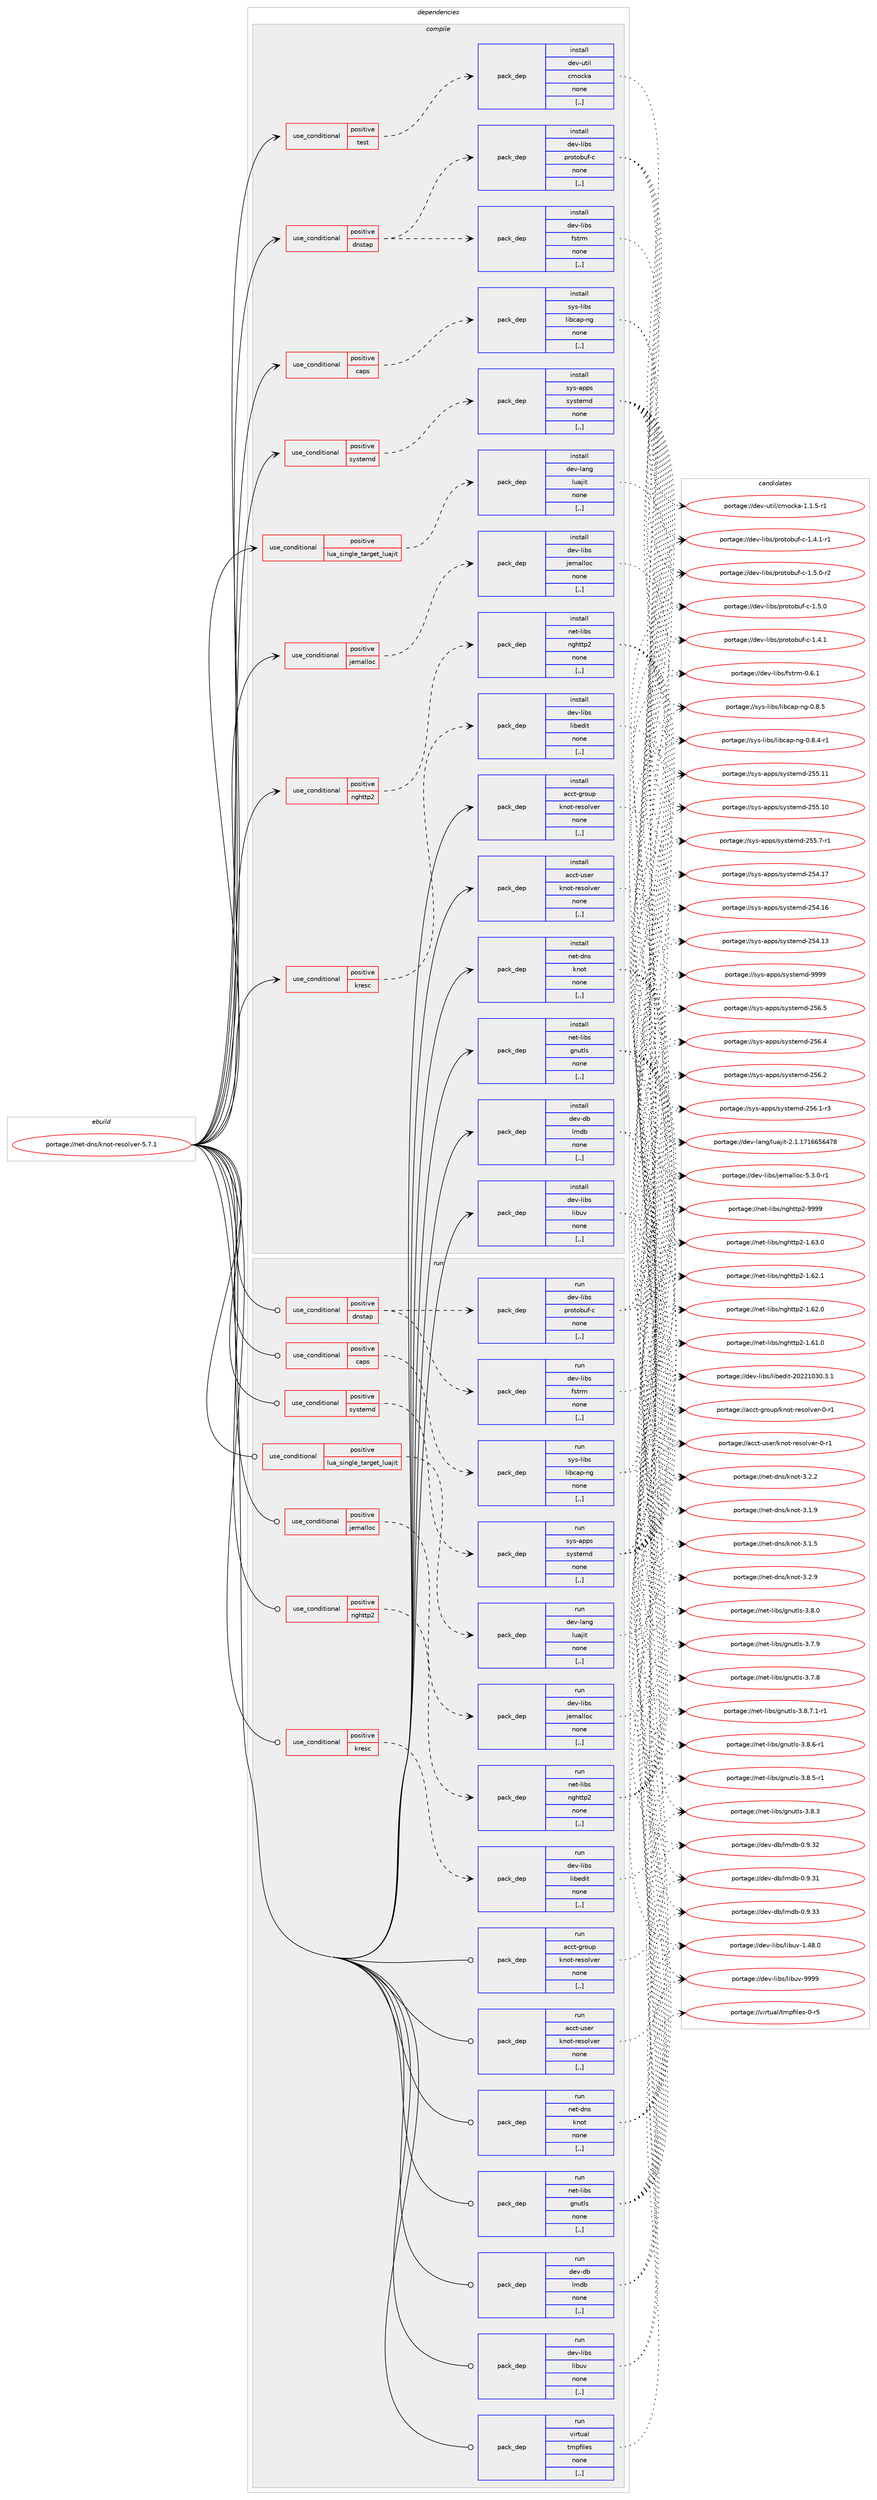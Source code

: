 digraph prolog {

# *************
# Graph options
# *************

newrank=true;
concentrate=true;
compound=true;
graph [rankdir=LR,fontname=Helvetica,fontsize=10,ranksep=1.5];#, ranksep=2.5, nodesep=0.2];
edge  [arrowhead=vee];
node  [fontname=Helvetica,fontsize=10];

# **********
# The ebuild
# **********

subgraph cluster_leftcol {
color=gray;
label=<<i>ebuild</i>>;
id [label="portage://net-dns/knot-resolver-5.7.1", color=red, width=4, href="../net-dns/knot-resolver-5.7.1.svg"];
}

# ****************
# The dependencies
# ****************

subgraph cluster_midcol {
color=gray;
label=<<i>dependencies</i>>;
subgraph cluster_compile {
fillcolor="#eeeeee";
style=filled;
label=<<i>compile</i>>;
subgraph cond224220 {
dependency858313 [label=<<TABLE BORDER="0" CELLBORDER="1" CELLSPACING="0" CELLPADDING="4"><TR><TD ROWSPAN="3" CELLPADDING="10">use_conditional</TD></TR><TR><TD>positive</TD></TR><TR><TD>caps</TD></TR></TABLE>>, shape=none, color=red];
subgraph pack627737 {
dependency858314 [label=<<TABLE BORDER="0" CELLBORDER="1" CELLSPACING="0" CELLPADDING="4" WIDTH="220"><TR><TD ROWSPAN="6" CELLPADDING="30">pack_dep</TD></TR><TR><TD WIDTH="110">install</TD></TR><TR><TD>sys-libs</TD></TR><TR><TD>libcap-ng</TD></TR><TR><TD>none</TD></TR><TR><TD>[,,]</TD></TR></TABLE>>, shape=none, color=blue];
}
dependency858313:e -> dependency858314:w [weight=20,style="dashed",arrowhead="vee"];
}
id:e -> dependency858313:w [weight=20,style="solid",arrowhead="vee"];
subgraph cond224221 {
dependency858315 [label=<<TABLE BORDER="0" CELLBORDER="1" CELLSPACING="0" CELLPADDING="4"><TR><TD ROWSPAN="3" CELLPADDING="10">use_conditional</TD></TR><TR><TD>positive</TD></TR><TR><TD>dnstap</TD></TR></TABLE>>, shape=none, color=red];
subgraph pack627738 {
dependency858316 [label=<<TABLE BORDER="0" CELLBORDER="1" CELLSPACING="0" CELLPADDING="4" WIDTH="220"><TR><TD ROWSPAN="6" CELLPADDING="30">pack_dep</TD></TR><TR><TD WIDTH="110">install</TD></TR><TR><TD>dev-libs</TD></TR><TR><TD>fstrm</TD></TR><TR><TD>none</TD></TR><TR><TD>[,,]</TD></TR></TABLE>>, shape=none, color=blue];
}
dependency858315:e -> dependency858316:w [weight=20,style="dashed",arrowhead="vee"];
subgraph pack627739 {
dependency858317 [label=<<TABLE BORDER="0" CELLBORDER="1" CELLSPACING="0" CELLPADDING="4" WIDTH="220"><TR><TD ROWSPAN="6" CELLPADDING="30">pack_dep</TD></TR><TR><TD WIDTH="110">install</TD></TR><TR><TD>dev-libs</TD></TR><TR><TD>protobuf-c</TD></TR><TR><TD>none</TD></TR><TR><TD>[,,]</TD></TR></TABLE>>, shape=none, color=blue];
}
dependency858315:e -> dependency858317:w [weight=20,style="dashed",arrowhead="vee"];
}
id:e -> dependency858315:w [weight=20,style="solid",arrowhead="vee"];
subgraph cond224222 {
dependency858318 [label=<<TABLE BORDER="0" CELLBORDER="1" CELLSPACING="0" CELLPADDING="4"><TR><TD ROWSPAN="3" CELLPADDING="10">use_conditional</TD></TR><TR><TD>positive</TD></TR><TR><TD>jemalloc</TD></TR></TABLE>>, shape=none, color=red];
subgraph pack627740 {
dependency858319 [label=<<TABLE BORDER="0" CELLBORDER="1" CELLSPACING="0" CELLPADDING="4" WIDTH="220"><TR><TD ROWSPAN="6" CELLPADDING="30">pack_dep</TD></TR><TR><TD WIDTH="110">install</TD></TR><TR><TD>dev-libs</TD></TR><TR><TD>jemalloc</TD></TR><TR><TD>none</TD></TR><TR><TD>[,,]</TD></TR></TABLE>>, shape=none, color=blue];
}
dependency858318:e -> dependency858319:w [weight=20,style="dashed",arrowhead="vee"];
}
id:e -> dependency858318:w [weight=20,style="solid",arrowhead="vee"];
subgraph cond224223 {
dependency858320 [label=<<TABLE BORDER="0" CELLBORDER="1" CELLSPACING="0" CELLPADDING="4"><TR><TD ROWSPAN="3" CELLPADDING="10">use_conditional</TD></TR><TR><TD>positive</TD></TR><TR><TD>kresc</TD></TR></TABLE>>, shape=none, color=red];
subgraph pack627741 {
dependency858321 [label=<<TABLE BORDER="0" CELLBORDER="1" CELLSPACING="0" CELLPADDING="4" WIDTH="220"><TR><TD ROWSPAN="6" CELLPADDING="30">pack_dep</TD></TR><TR><TD WIDTH="110">install</TD></TR><TR><TD>dev-libs</TD></TR><TR><TD>libedit</TD></TR><TR><TD>none</TD></TR><TR><TD>[,,]</TD></TR></TABLE>>, shape=none, color=blue];
}
dependency858320:e -> dependency858321:w [weight=20,style="dashed",arrowhead="vee"];
}
id:e -> dependency858320:w [weight=20,style="solid",arrowhead="vee"];
subgraph cond224224 {
dependency858322 [label=<<TABLE BORDER="0" CELLBORDER="1" CELLSPACING="0" CELLPADDING="4"><TR><TD ROWSPAN="3" CELLPADDING="10">use_conditional</TD></TR><TR><TD>positive</TD></TR><TR><TD>lua_single_target_luajit</TD></TR></TABLE>>, shape=none, color=red];
subgraph pack627742 {
dependency858323 [label=<<TABLE BORDER="0" CELLBORDER="1" CELLSPACING="0" CELLPADDING="4" WIDTH="220"><TR><TD ROWSPAN="6" CELLPADDING="30">pack_dep</TD></TR><TR><TD WIDTH="110">install</TD></TR><TR><TD>dev-lang</TD></TR><TR><TD>luajit</TD></TR><TR><TD>none</TD></TR><TR><TD>[,,]</TD></TR></TABLE>>, shape=none, color=blue];
}
dependency858322:e -> dependency858323:w [weight=20,style="dashed",arrowhead="vee"];
}
id:e -> dependency858322:w [weight=20,style="solid",arrowhead="vee"];
subgraph cond224225 {
dependency858324 [label=<<TABLE BORDER="0" CELLBORDER="1" CELLSPACING="0" CELLPADDING="4"><TR><TD ROWSPAN="3" CELLPADDING="10">use_conditional</TD></TR><TR><TD>positive</TD></TR><TR><TD>nghttp2</TD></TR></TABLE>>, shape=none, color=red];
subgraph pack627743 {
dependency858325 [label=<<TABLE BORDER="0" CELLBORDER="1" CELLSPACING="0" CELLPADDING="4" WIDTH="220"><TR><TD ROWSPAN="6" CELLPADDING="30">pack_dep</TD></TR><TR><TD WIDTH="110">install</TD></TR><TR><TD>net-libs</TD></TR><TR><TD>nghttp2</TD></TR><TR><TD>none</TD></TR><TR><TD>[,,]</TD></TR></TABLE>>, shape=none, color=blue];
}
dependency858324:e -> dependency858325:w [weight=20,style="dashed",arrowhead="vee"];
}
id:e -> dependency858324:w [weight=20,style="solid",arrowhead="vee"];
subgraph cond224226 {
dependency858326 [label=<<TABLE BORDER="0" CELLBORDER="1" CELLSPACING="0" CELLPADDING="4"><TR><TD ROWSPAN="3" CELLPADDING="10">use_conditional</TD></TR><TR><TD>positive</TD></TR><TR><TD>systemd</TD></TR></TABLE>>, shape=none, color=red];
subgraph pack627744 {
dependency858327 [label=<<TABLE BORDER="0" CELLBORDER="1" CELLSPACING="0" CELLPADDING="4" WIDTH="220"><TR><TD ROWSPAN="6" CELLPADDING="30">pack_dep</TD></TR><TR><TD WIDTH="110">install</TD></TR><TR><TD>sys-apps</TD></TR><TR><TD>systemd</TD></TR><TR><TD>none</TD></TR><TR><TD>[,,]</TD></TR></TABLE>>, shape=none, color=blue];
}
dependency858326:e -> dependency858327:w [weight=20,style="dashed",arrowhead="vee"];
}
id:e -> dependency858326:w [weight=20,style="solid",arrowhead="vee"];
subgraph cond224227 {
dependency858328 [label=<<TABLE BORDER="0" CELLBORDER="1" CELLSPACING="0" CELLPADDING="4"><TR><TD ROWSPAN="3" CELLPADDING="10">use_conditional</TD></TR><TR><TD>positive</TD></TR><TR><TD>test</TD></TR></TABLE>>, shape=none, color=red];
subgraph pack627745 {
dependency858329 [label=<<TABLE BORDER="0" CELLBORDER="1" CELLSPACING="0" CELLPADDING="4" WIDTH="220"><TR><TD ROWSPAN="6" CELLPADDING="30">pack_dep</TD></TR><TR><TD WIDTH="110">install</TD></TR><TR><TD>dev-util</TD></TR><TR><TD>cmocka</TD></TR><TR><TD>none</TD></TR><TR><TD>[,,]</TD></TR></TABLE>>, shape=none, color=blue];
}
dependency858328:e -> dependency858329:w [weight=20,style="dashed",arrowhead="vee"];
}
id:e -> dependency858328:w [weight=20,style="solid",arrowhead="vee"];
subgraph pack627746 {
dependency858330 [label=<<TABLE BORDER="0" CELLBORDER="1" CELLSPACING="0" CELLPADDING="4" WIDTH="220"><TR><TD ROWSPAN="6" CELLPADDING="30">pack_dep</TD></TR><TR><TD WIDTH="110">install</TD></TR><TR><TD>acct-group</TD></TR><TR><TD>knot-resolver</TD></TR><TR><TD>none</TD></TR><TR><TD>[,,]</TD></TR></TABLE>>, shape=none, color=blue];
}
id:e -> dependency858330:w [weight=20,style="solid",arrowhead="vee"];
subgraph pack627747 {
dependency858331 [label=<<TABLE BORDER="0" CELLBORDER="1" CELLSPACING="0" CELLPADDING="4" WIDTH="220"><TR><TD ROWSPAN="6" CELLPADDING="30">pack_dep</TD></TR><TR><TD WIDTH="110">install</TD></TR><TR><TD>acct-user</TD></TR><TR><TD>knot-resolver</TD></TR><TR><TD>none</TD></TR><TR><TD>[,,]</TD></TR></TABLE>>, shape=none, color=blue];
}
id:e -> dependency858331:w [weight=20,style="solid",arrowhead="vee"];
subgraph pack627748 {
dependency858332 [label=<<TABLE BORDER="0" CELLBORDER="1" CELLSPACING="0" CELLPADDING="4" WIDTH="220"><TR><TD ROWSPAN="6" CELLPADDING="30">pack_dep</TD></TR><TR><TD WIDTH="110">install</TD></TR><TR><TD>dev-db</TD></TR><TR><TD>lmdb</TD></TR><TR><TD>none</TD></TR><TR><TD>[,,]</TD></TR></TABLE>>, shape=none, color=blue];
}
id:e -> dependency858332:w [weight=20,style="solid",arrowhead="vee"];
subgraph pack627749 {
dependency858333 [label=<<TABLE BORDER="0" CELLBORDER="1" CELLSPACING="0" CELLPADDING="4" WIDTH="220"><TR><TD ROWSPAN="6" CELLPADDING="30">pack_dep</TD></TR><TR><TD WIDTH="110">install</TD></TR><TR><TD>dev-libs</TD></TR><TR><TD>libuv</TD></TR><TR><TD>none</TD></TR><TR><TD>[,,]</TD></TR></TABLE>>, shape=none, color=blue];
}
id:e -> dependency858333:w [weight=20,style="solid",arrowhead="vee"];
subgraph pack627750 {
dependency858334 [label=<<TABLE BORDER="0" CELLBORDER="1" CELLSPACING="0" CELLPADDING="4" WIDTH="220"><TR><TD ROWSPAN="6" CELLPADDING="30">pack_dep</TD></TR><TR><TD WIDTH="110">install</TD></TR><TR><TD>net-dns</TD></TR><TR><TD>knot</TD></TR><TR><TD>none</TD></TR><TR><TD>[,,]</TD></TR></TABLE>>, shape=none, color=blue];
}
id:e -> dependency858334:w [weight=20,style="solid",arrowhead="vee"];
subgraph pack627751 {
dependency858335 [label=<<TABLE BORDER="0" CELLBORDER="1" CELLSPACING="0" CELLPADDING="4" WIDTH="220"><TR><TD ROWSPAN="6" CELLPADDING="30">pack_dep</TD></TR><TR><TD WIDTH="110">install</TD></TR><TR><TD>net-libs</TD></TR><TR><TD>gnutls</TD></TR><TR><TD>none</TD></TR><TR><TD>[,,]</TD></TR></TABLE>>, shape=none, color=blue];
}
id:e -> dependency858335:w [weight=20,style="solid",arrowhead="vee"];
}
subgraph cluster_compileandrun {
fillcolor="#eeeeee";
style=filled;
label=<<i>compile and run</i>>;
}
subgraph cluster_run {
fillcolor="#eeeeee";
style=filled;
label=<<i>run</i>>;
subgraph cond224228 {
dependency858336 [label=<<TABLE BORDER="0" CELLBORDER="1" CELLSPACING="0" CELLPADDING="4"><TR><TD ROWSPAN="3" CELLPADDING="10">use_conditional</TD></TR><TR><TD>positive</TD></TR><TR><TD>caps</TD></TR></TABLE>>, shape=none, color=red];
subgraph pack627752 {
dependency858337 [label=<<TABLE BORDER="0" CELLBORDER="1" CELLSPACING="0" CELLPADDING="4" WIDTH="220"><TR><TD ROWSPAN="6" CELLPADDING="30">pack_dep</TD></TR><TR><TD WIDTH="110">run</TD></TR><TR><TD>sys-libs</TD></TR><TR><TD>libcap-ng</TD></TR><TR><TD>none</TD></TR><TR><TD>[,,]</TD></TR></TABLE>>, shape=none, color=blue];
}
dependency858336:e -> dependency858337:w [weight=20,style="dashed",arrowhead="vee"];
}
id:e -> dependency858336:w [weight=20,style="solid",arrowhead="odot"];
subgraph cond224229 {
dependency858338 [label=<<TABLE BORDER="0" CELLBORDER="1" CELLSPACING="0" CELLPADDING="4"><TR><TD ROWSPAN="3" CELLPADDING="10">use_conditional</TD></TR><TR><TD>positive</TD></TR><TR><TD>dnstap</TD></TR></TABLE>>, shape=none, color=red];
subgraph pack627753 {
dependency858339 [label=<<TABLE BORDER="0" CELLBORDER="1" CELLSPACING="0" CELLPADDING="4" WIDTH="220"><TR><TD ROWSPAN="6" CELLPADDING="30">pack_dep</TD></TR><TR><TD WIDTH="110">run</TD></TR><TR><TD>dev-libs</TD></TR><TR><TD>fstrm</TD></TR><TR><TD>none</TD></TR><TR><TD>[,,]</TD></TR></TABLE>>, shape=none, color=blue];
}
dependency858338:e -> dependency858339:w [weight=20,style="dashed",arrowhead="vee"];
subgraph pack627754 {
dependency858340 [label=<<TABLE BORDER="0" CELLBORDER="1" CELLSPACING="0" CELLPADDING="4" WIDTH="220"><TR><TD ROWSPAN="6" CELLPADDING="30">pack_dep</TD></TR><TR><TD WIDTH="110">run</TD></TR><TR><TD>dev-libs</TD></TR><TR><TD>protobuf-c</TD></TR><TR><TD>none</TD></TR><TR><TD>[,,]</TD></TR></TABLE>>, shape=none, color=blue];
}
dependency858338:e -> dependency858340:w [weight=20,style="dashed",arrowhead="vee"];
}
id:e -> dependency858338:w [weight=20,style="solid",arrowhead="odot"];
subgraph cond224230 {
dependency858341 [label=<<TABLE BORDER="0" CELLBORDER="1" CELLSPACING="0" CELLPADDING="4"><TR><TD ROWSPAN="3" CELLPADDING="10">use_conditional</TD></TR><TR><TD>positive</TD></TR><TR><TD>jemalloc</TD></TR></TABLE>>, shape=none, color=red];
subgraph pack627755 {
dependency858342 [label=<<TABLE BORDER="0" CELLBORDER="1" CELLSPACING="0" CELLPADDING="4" WIDTH="220"><TR><TD ROWSPAN="6" CELLPADDING="30">pack_dep</TD></TR><TR><TD WIDTH="110">run</TD></TR><TR><TD>dev-libs</TD></TR><TR><TD>jemalloc</TD></TR><TR><TD>none</TD></TR><TR><TD>[,,]</TD></TR></TABLE>>, shape=none, color=blue];
}
dependency858341:e -> dependency858342:w [weight=20,style="dashed",arrowhead="vee"];
}
id:e -> dependency858341:w [weight=20,style="solid",arrowhead="odot"];
subgraph cond224231 {
dependency858343 [label=<<TABLE BORDER="0" CELLBORDER="1" CELLSPACING="0" CELLPADDING="4"><TR><TD ROWSPAN="3" CELLPADDING="10">use_conditional</TD></TR><TR><TD>positive</TD></TR><TR><TD>kresc</TD></TR></TABLE>>, shape=none, color=red];
subgraph pack627756 {
dependency858344 [label=<<TABLE BORDER="0" CELLBORDER="1" CELLSPACING="0" CELLPADDING="4" WIDTH="220"><TR><TD ROWSPAN="6" CELLPADDING="30">pack_dep</TD></TR><TR><TD WIDTH="110">run</TD></TR><TR><TD>dev-libs</TD></TR><TR><TD>libedit</TD></TR><TR><TD>none</TD></TR><TR><TD>[,,]</TD></TR></TABLE>>, shape=none, color=blue];
}
dependency858343:e -> dependency858344:w [weight=20,style="dashed",arrowhead="vee"];
}
id:e -> dependency858343:w [weight=20,style="solid",arrowhead="odot"];
subgraph cond224232 {
dependency858345 [label=<<TABLE BORDER="0" CELLBORDER="1" CELLSPACING="0" CELLPADDING="4"><TR><TD ROWSPAN="3" CELLPADDING="10">use_conditional</TD></TR><TR><TD>positive</TD></TR><TR><TD>lua_single_target_luajit</TD></TR></TABLE>>, shape=none, color=red];
subgraph pack627757 {
dependency858346 [label=<<TABLE BORDER="0" CELLBORDER="1" CELLSPACING="0" CELLPADDING="4" WIDTH="220"><TR><TD ROWSPAN="6" CELLPADDING="30">pack_dep</TD></TR><TR><TD WIDTH="110">run</TD></TR><TR><TD>dev-lang</TD></TR><TR><TD>luajit</TD></TR><TR><TD>none</TD></TR><TR><TD>[,,]</TD></TR></TABLE>>, shape=none, color=blue];
}
dependency858345:e -> dependency858346:w [weight=20,style="dashed",arrowhead="vee"];
}
id:e -> dependency858345:w [weight=20,style="solid",arrowhead="odot"];
subgraph cond224233 {
dependency858347 [label=<<TABLE BORDER="0" CELLBORDER="1" CELLSPACING="0" CELLPADDING="4"><TR><TD ROWSPAN="3" CELLPADDING="10">use_conditional</TD></TR><TR><TD>positive</TD></TR><TR><TD>nghttp2</TD></TR></TABLE>>, shape=none, color=red];
subgraph pack627758 {
dependency858348 [label=<<TABLE BORDER="0" CELLBORDER="1" CELLSPACING="0" CELLPADDING="4" WIDTH="220"><TR><TD ROWSPAN="6" CELLPADDING="30">pack_dep</TD></TR><TR><TD WIDTH="110">run</TD></TR><TR><TD>net-libs</TD></TR><TR><TD>nghttp2</TD></TR><TR><TD>none</TD></TR><TR><TD>[,,]</TD></TR></TABLE>>, shape=none, color=blue];
}
dependency858347:e -> dependency858348:w [weight=20,style="dashed",arrowhead="vee"];
}
id:e -> dependency858347:w [weight=20,style="solid",arrowhead="odot"];
subgraph cond224234 {
dependency858349 [label=<<TABLE BORDER="0" CELLBORDER="1" CELLSPACING="0" CELLPADDING="4"><TR><TD ROWSPAN="3" CELLPADDING="10">use_conditional</TD></TR><TR><TD>positive</TD></TR><TR><TD>systemd</TD></TR></TABLE>>, shape=none, color=red];
subgraph pack627759 {
dependency858350 [label=<<TABLE BORDER="0" CELLBORDER="1" CELLSPACING="0" CELLPADDING="4" WIDTH="220"><TR><TD ROWSPAN="6" CELLPADDING="30">pack_dep</TD></TR><TR><TD WIDTH="110">run</TD></TR><TR><TD>sys-apps</TD></TR><TR><TD>systemd</TD></TR><TR><TD>none</TD></TR><TR><TD>[,,]</TD></TR></TABLE>>, shape=none, color=blue];
}
dependency858349:e -> dependency858350:w [weight=20,style="dashed",arrowhead="vee"];
}
id:e -> dependency858349:w [weight=20,style="solid",arrowhead="odot"];
subgraph pack627760 {
dependency858351 [label=<<TABLE BORDER="0" CELLBORDER="1" CELLSPACING="0" CELLPADDING="4" WIDTH="220"><TR><TD ROWSPAN="6" CELLPADDING="30">pack_dep</TD></TR><TR><TD WIDTH="110">run</TD></TR><TR><TD>acct-group</TD></TR><TR><TD>knot-resolver</TD></TR><TR><TD>none</TD></TR><TR><TD>[,,]</TD></TR></TABLE>>, shape=none, color=blue];
}
id:e -> dependency858351:w [weight=20,style="solid",arrowhead="odot"];
subgraph pack627761 {
dependency858352 [label=<<TABLE BORDER="0" CELLBORDER="1" CELLSPACING="0" CELLPADDING="4" WIDTH="220"><TR><TD ROWSPAN="6" CELLPADDING="30">pack_dep</TD></TR><TR><TD WIDTH="110">run</TD></TR><TR><TD>acct-user</TD></TR><TR><TD>knot-resolver</TD></TR><TR><TD>none</TD></TR><TR><TD>[,,]</TD></TR></TABLE>>, shape=none, color=blue];
}
id:e -> dependency858352:w [weight=20,style="solid",arrowhead="odot"];
subgraph pack627762 {
dependency858353 [label=<<TABLE BORDER="0" CELLBORDER="1" CELLSPACING="0" CELLPADDING="4" WIDTH="220"><TR><TD ROWSPAN="6" CELLPADDING="30">pack_dep</TD></TR><TR><TD WIDTH="110">run</TD></TR><TR><TD>dev-db</TD></TR><TR><TD>lmdb</TD></TR><TR><TD>none</TD></TR><TR><TD>[,,]</TD></TR></TABLE>>, shape=none, color=blue];
}
id:e -> dependency858353:w [weight=20,style="solid",arrowhead="odot"];
subgraph pack627763 {
dependency858354 [label=<<TABLE BORDER="0" CELLBORDER="1" CELLSPACING="0" CELLPADDING="4" WIDTH="220"><TR><TD ROWSPAN="6" CELLPADDING="30">pack_dep</TD></TR><TR><TD WIDTH="110">run</TD></TR><TR><TD>dev-libs</TD></TR><TR><TD>libuv</TD></TR><TR><TD>none</TD></TR><TR><TD>[,,]</TD></TR></TABLE>>, shape=none, color=blue];
}
id:e -> dependency858354:w [weight=20,style="solid",arrowhead="odot"];
subgraph pack627764 {
dependency858355 [label=<<TABLE BORDER="0" CELLBORDER="1" CELLSPACING="0" CELLPADDING="4" WIDTH="220"><TR><TD ROWSPAN="6" CELLPADDING="30">pack_dep</TD></TR><TR><TD WIDTH="110">run</TD></TR><TR><TD>net-dns</TD></TR><TR><TD>knot</TD></TR><TR><TD>none</TD></TR><TR><TD>[,,]</TD></TR></TABLE>>, shape=none, color=blue];
}
id:e -> dependency858355:w [weight=20,style="solid",arrowhead="odot"];
subgraph pack627765 {
dependency858356 [label=<<TABLE BORDER="0" CELLBORDER="1" CELLSPACING="0" CELLPADDING="4" WIDTH="220"><TR><TD ROWSPAN="6" CELLPADDING="30">pack_dep</TD></TR><TR><TD WIDTH="110">run</TD></TR><TR><TD>net-libs</TD></TR><TR><TD>gnutls</TD></TR><TR><TD>none</TD></TR><TR><TD>[,,]</TD></TR></TABLE>>, shape=none, color=blue];
}
id:e -> dependency858356:w [weight=20,style="solid",arrowhead="odot"];
subgraph pack627766 {
dependency858357 [label=<<TABLE BORDER="0" CELLBORDER="1" CELLSPACING="0" CELLPADDING="4" WIDTH="220"><TR><TD ROWSPAN="6" CELLPADDING="30">pack_dep</TD></TR><TR><TD WIDTH="110">run</TD></TR><TR><TD>virtual</TD></TR><TR><TD>tmpfiles</TD></TR><TR><TD>none</TD></TR><TR><TD>[,,]</TD></TR></TABLE>>, shape=none, color=blue];
}
id:e -> dependency858357:w [weight=20,style="solid",arrowhead="odot"];
}
}

# **************
# The candidates
# **************

subgraph cluster_choices {
rank=same;
color=gray;
label=<<i>candidates</i>>;

subgraph choice627737 {
color=black;
nodesep=1;
choice11512111545108105981154710810598999711245110103454846564653 [label="portage://sys-libs/libcap-ng-0.8.5", color=red, width=4,href="../sys-libs/libcap-ng-0.8.5.svg"];
choice115121115451081059811547108105989997112451101034548465646524511449 [label="portage://sys-libs/libcap-ng-0.8.4-r1", color=red, width=4,href="../sys-libs/libcap-ng-0.8.4-r1.svg"];
dependency858314:e -> choice11512111545108105981154710810598999711245110103454846564653:w [style=dotted,weight="100"];
dependency858314:e -> choice115121115451081059811547108105989997112451101034548465646524511449:w [style=dotted,weight="100"];
}
subgraph choice627738 {
color=black;
nodesep=1;
choice100101118451081059811547102115116114109454846544649 [label="portage://dev-libs/fstrm-0.6.1", color=red, width=4,href="../dev-libs/fstrm-0.6.1.svg"];
dependency858316:e -> choice100101118451081059811547102115116114109454846544649:w [style=dotted,weight="100"];
}
subgraph choice627739 {
color=black;
nodesep=1;
choice1001011184510810598115471121141111161119811710245994549465346484511450 [label="portage://dev-libs/protobuf-c-1.5.0-r2", color=red, width=4,href="../dev-libs/protobuf-c-1.5.0-r2.svg"];
choice100101118451081059811547112114111116111981171024599454946534648 [label="portage://dev-libs/protobuf-c-1.5.0", color=red, width=4,href="../dev-libs/protobuf-c-1.5.0.svg"];
choice1001011184510810598115471121141111161119811710245994549465246494511449 [label="portage://dev-libs/protobuf-c-1.4.1-r1", color=red, width=4,href="../dev-libs/protobuf-c-1.4.1-r1.svg"];
choice100101118451081059811547112114111116111981171024599454946524649 [label="portage://dev-libs/protobuf-c-1.4.1", color=red, width=4,href="../dev-libs/protobuf-c-1.4.1.svg"];
dependency858317:e -> choice1001011184510810598115471121141111161119811710245994549465346484511450:w [style=dotted,weight="100"];
dependency858317:e -> choice100101118451081059811547112114111116111981171024599454946534648:w [style=dotted,weight="100"];
dependency858317:e -> choice1001011184510810598115471121141111161119811710245994549465246494511449:w [style=dotted,weight="100"];
dependency858317:e -> choice100101118451081059811547112114111116111981171024599454946524649:w [style=dotted,weight="100"];
}
subgraph choice627740 {
color=black;
nodesep=1;
choice10010111845108105981154710610110997108108111994553465146484511449 [label="portage://dev-libs/jemalloc-5.3.0-r1", color=red, width=4,href="../dev-libs/jemalloc-5.3.0-r1.svg"];
dependency858319:e -> choice10010111845108105981154710610110997108108111994553465146484511449:w [style=dotted,weight="100"];
}
subgraph choice627741 {
color=black;
nodesep=1;
choice1001011184510810598115471081059810110010511645504850504948514846514649 [label="portage://dev-libs/libedit-20221030.3.1", color=red, width=4,href="../dev-libs/libedit-20221030.3.1.svg"];
dependency858321:e -> choice1001011184510810598115471081059810110010511645504850504948514846514649:w [style=dotted,weight="100"];
}
subgraph choice627742 {
color=black;
nodesep=1;
choice10010111845108971101034710811797106105116455046494649554954545354525556 [label="portage://dev-lang/luajit-2.1.1716656478", color=red, width=4,href="../dev-lang/luajit-2.1.1716656478.svg"];
dependency858323:e -> choice10010111845108971101034710811797106105116455046494649554954545354525556:w [style=dotted,weight="100"];
}
subgraph choice627743 {
color=black;
nodesep=1;
choice110101116451081059811547110103104116116112504557575757 [label="portage://net-libs/nghttp2-9999", color=red, width=4,href="../net-libs/nghttp2-9999.svg"];
choice1101011164510810598115471101031041161161125045494654514648 [label="portage://net-libs/nghttp2-1.63.0", color=red, width=4,href="../net-libs/nghttp2-1.63.0.svg"];
choice1101011164510810598115471101031041161161125045494654504649 [label="portage://net-libs/nghttp2-1.62.1", color=red, width=4,href="../net-libs/nghttp2-1.62.1.svg"];
choice1101011164510810598115471101031041161161125045494654504648 [label="portage://net-libs/nghttp2-1.62.0", color=red, width=4,href="../net-libs/nghttp2-1.62.0.svg"];
choice1101011164510810598115471101031041161161125045494654494648 [label="portage://net-libs/nghttp2-1.61.0", color=red, width=4,href="../net-libs/nghttp2-1.61.0.svg"];
dependency858325:e -> choice110101116451081059811547110103104116116112504557575757:w [style=dotted,weight="100"];
dependency858325:e -> choice1101011164510810598115471101031041161161125045494654514648:w [style=dotted,weight="100"];
dependency858325:e -> choice1101011164510810598115471101031041161161125045494654504649:w [style=dotted,weight="100"];
dependency858325:e -> choice1101011164510810598115471101031041161161125045494654504648:w [style=dotted,weight="100"];
dependency858325:e -> choice1101011164510810598115471101031041161161125045494654494648:w [style=dotted,weight="100"];
}
subgraph choice627744 {
color=black;
nodesep=1;
choice1151211154597112112115471151211151161011091004557575757 [label="portage://sys-apps/systemd-9999", color=red, width=4,href="../sys-apps/systemd-9999.svg"];
choice115121115459711211211547115121115116101109100455053544653 [label="portage://sys-apps/systemd-256.5", color=red, width=4,href="../sys-apps/systemd-256.5.svg"];
choice115121115459711211211547115121115116101109100455053544652 [label="portage://sys-apps/systemd-256.4", color=red, width=4,href="../sys-apps/systemd-256.4.svg"];
choice115121115459711211211547115121115116101109100455053544650 [label="portage://sys-apps/systemd-256.2", color=red, width=4,href="../sys-apps/systemd-256.2.svg"];
choice1151211154597112112115471151211151161011091004550535446494511451 [label="portage://sys-apps/systemd-256.1-r3", color=red, width=4,href="../sys-apps/systemd-256.1-r3.svg"];
choice11512111545971121121154711512111511610110910045505353464949 [label="portage://sys-apps/systemd-255.11", color=red, width=4,href="../sys-apps/systemd-255.11.svg"];
choice11512111545971121121154711512111511610110910045505353464948 [label="portage://sys-apps/systemd-255.10", color=red, width=4,href="../sys-apps/systemd-255.10.svg"];
choice1151211154597112112115471151211151161011091004550535346554511449 [label="portage://sys-apps/systemd-255.7-r1", color=red, width=4,href="../sys-apps/systemd-255.7-r1.svg"];
choice11512111545971121121154711512111511610110910045505352464955 [label="portage://sys-apps/systemd-254.17", color=red, width=4,href="../sys-apps/systemd-254.17.svg"];
choice11512111545971121121154711512111511610110910045505352464954 [label="portage://sys-apps/systemd-254.16", color=red, width=4,href="../sys-apps/systemd-254.16.svg"];
choice11512111545971121121154711512111511610110910045505352464951 [label="portage://sys-apps/systemd-254.13", color=red, width=4,href="../sys-apps/systemd-254.13.svg"];
dependency858327:e -> choice1151211154597112112115471151211151161011091004557575757:w [style=dotted,weight="100"];
dependency858327:e -> choice115121115459711211211547115121115116101109100455053544653:w [style=dotted,weight="100"];
dependency858327:e -> choice115121115459711211211547115121115116101109100455053544652:w [style=dotted,weight="100"];
dependency858327:e -> choice115121115459711211211547115121115116101109100455053544650:w [style=dotted,weight="100"];
dependency858327:e -> choice1151211154597112112115471151211151161011091004550535446494511451:w [style=dotted,weight="100"];
dependency858327:e -> choice11512111545971121121154711512111511610110910045505353464949:w [style=dotted,weight="100"];
dependency858327:e -> choice11512111545971121121154711512111511610110910045505353464948:w [style=dotted,weight="100"];
dependency858327:e -> choice1151211154597112112115471151211151161011091004550535346554511449:w [style=dotted,weight="100"];
dependency858327:e -> choice11512111545971121121154711512111511610110910045505352464955:w [style=dotted,weight="100"];
dependency858327:e -> choice11512111545971121121154711512111511610110910045505352464954:w [style=dotted,weight="100"];
dependency858327:e -> choice11512111545971121121154711512111511610110910045505352464951:w [style=dotted,weight="100"];
}
subgraph choice627745 {
color=black;
nodesep=1;
choice10010111845117116105108479910911199107974549464946534511449 [label="portage://dev-util/cmocka-1.1.5-r1", color=red, width=4,href="../dev-util/cmocka-1.1.5-r1.svg"];
dependency858329:e -> choice10010111845117116105108479910911199107974549464946534511449:w [style=dotted,weight="100"];
}
subgraph choice627746 {
color=black;
nodesep=1;
choice97999911645103114111117112471071101111164511410111511110811810111445484511449 [label="portage://acct-group/knot-resolver-0-r1", color=red, width=4,href="../acct-group/knot-resolver-0-r1.svg"];
dependency858330:e -> choice97999911645103114111117112471071101111164511410111511110811810111445484511449:w [style=dotted,weight="100"];
}
subgraph choice627747 {
color=black;
nodesep=1;
choice97999911645117115101114471071101111164511410111511110811810111445484511449 [label="portage://acct-user/knot-resolver-0-r1", color=red, width=4,href="../acct-user/knot-resolver-0-r1.svg"];
dependency858331:e -> choice97999911645117115101114471071101111164511410111511110811810111445484511449:w [style=dotted,weight="100"];
}
subgraph choice627748 {
color=black;
nodesep=1;
choice1001011184510098471081091009845484657465151 [label="portage://dev-db/lmdb-0.9.33", color=red, width=4,href="../dev-db/lmdb-0.9.33.svg"];
choice1001011184510098471081091009845484657465150 [label="portage://dev-db/lmdb-0.9.32", color=red, width=4,href="../dev-db/lmdb-0.9.32.svg"];
choice1001011184510098471081091009845484657465149 [label="portage://dev-db/lmdb-0.9.31", color=red, width=4,href="../dev-db/lmdb-0.9.31.svg"];
dependency858332:e -> choice1001011184510098471081091009845484657465151:w [style=dotted,weight="100"];
dependency858332:e -> choice1001011184510098471081091009845484657465150:w [style=dotted,weight="100"];
dependency858332:e -> choice1001011184510098471081091009845484657465149:w [style=dotted,weight="100"];
}
subgraph choice627749 {
color=black;
nodesep=1;
choice100101118451081059811547108105981171184557575757 [label="portage://dev-libs/libuv-9999", color=red, width=4,href="../dev-libs/libuv-9999.svg"];
choice1001011184510810598115471081059811711845494652564648 [label="portage://dev-libs/libuv-1.48.0", color=red, width=4,href="../dev-libs/libuv-1.48.0.svg"];
dependency858333:e -> choice100101118451081059811547108105981171184557575757:w [style=dotted,weight="100"];
dependency858333:e -> choice1001011184510810598115471081059811711845494652564648:w [style=dotted,weight="100"];
}
subgraph choice627750 {
color=black;
nodesep=1;
choice1101011164510011011547107110111116455146504657 [label="portage://net-dns/knot-3.2.9", color=red, width=4,href="../net-dns/knot-3.2.9.svg"];
choice1101011164510011011547107110111116455146504650 [label="portage://net-dns/knot-3.2.2", color=red, width=4,href="../net-dns/knot-3.2.2.svg"];
choice1101011164510011011547107110111116455146494657 [label="portage://net-dns/knot-3.1.9", color=red, width=4,href="../net-dns/knot-3.1.9.svg"];
choice1101011164510011011547107110111116455146494653 [label="portage://net-dns/knot-3.1.5", color=red, width=4,href="../net-dns/knot-3.1.5.svg"];
dependency858334:e -> choice1101011164510011011547107110111116455146504657:w [style=dotted,weight="100"];
dependency858334:e -> choice1101011164510011011547107110111116455146504650:w [style=dotted,weight="100"];
dependency858334:e -> choice1101011164510011011547107110111116455146494657:w [style=dotted,weight="100"];
dependency858334:e -> choice1101011164510011011547107110111116455146494653:w [style=dotted,weight="100"];
}
subgraph choice627751 {
color=black;
nodesep=1;
choice11010111645108105981154710311011711610811545514656465546494511449 [label="portage://net-libs/gnutls-3.8.7.1-r1", color=red, width=4,href="../net-libs/gnutls-3.8.7.1-r1.svg"];
choice1101011164510810598115471031101171161081154551465646544511449 [label="portage://net-libs/gnutls-3.8.6-r1", color=red, width=4,href="../net-libs/gnutls-3.8.6-r1.svg"];
choice1101011164510810598115471031101171161081154551465646534511449 [label="portage://net-libs/gnutls-3.8.5-r1", color=red, width=4,href="../net-libs/gnutls-3.8.5-r1.svg"];
choice110101116451081059811547103110117116108115455146564651 [label="portage://net-libs/gnutls-3.8.3", color=red, width=4,href="../net-libs/gnutls-3.8.3.svg"];
choice110101116451081059811547103110117116108115455146564648 [label="portage://net-libs/gnutls-3.8.0", color=red, width=4,href="../net-libs/gnutls-3.8.0.svg"];
choice110101116451081059811547103110117116108115455146554657 [label="portage://net-libs/gnutls-3.7.9", color=red, width=4,href="../net-libs/gnutls-3.7.9.svg"];
choice110101116451081059811547103110117116108115455146554656 [label="portage://net-libs/gnutls-3.7.8", color=red, width=4,href="../net-libs/gnutls-3.7.8.svg"];
dependency858335:e -> choice11010111645108105981154710311011711610811545514656465546494511449:w [style=dotted,weight="100"];
dependency858335:e -> choice1101011164510810598115471031101171161081154551465646544511449:w [style=dotted,weight="100"];
dependency858335:e -> choice1101011164510810598115471031101171161081154551465646534511449:w [style=dotted,weight="100"];
dependency858335:e -> choice110101116451081059811547103110117116108115455146564651:w [style=dotted,weight="100"];
dependency858335:e -> choice110101116451081059811547103110117116108115455146564648:w [style=dotted,weight="100"];
dependency858335:e -> choice110101116451081059811547103110117116108115455146554657:w [style=dotted,weight="100"];
dependency858335:e -> choice110101116451081059811547103110117116108115455146554656:w [style=dotted,weight="100"];
}
subgraph choice627752 {
color=black;
nodesep=1;
choice11512111545108105981154710810598999711245110103454846564653 [label="portage://sys-libs/libcap-ng-0.8.5", color=red, width=4,href="../sys-libs/libcap-ng-0.8.5.svg"];
choice115121115451081059811547108105989997112451101034548465646524511449 [label="portage://sys-libs/libcap-ng-0.8.4-r1", color=red, width=4,href="../sys-libs/libcap-ng-0.8.4-r1.svg"];
dependency858337:e -> choice11512111545108105981154710810598999711245110103454846564653:w [style=dotted,weight="100"];
dependency858337:e -> choice115121115451081059811547108105989997112451101034548465646524511449:w [style=dotted,weight="100"];
}
subgraph choice627753 {
color=black;
nodesep=1;
choice100101118451081059811547102115116114109454846544649 [label="portage://dev-libs/fstrm-0.6.1", color=red, width=4,href="../dev-libs/fstrm-0.6.1.svg"];
dependency858339:e -> choice100101118451081059811547102115116114109454846544649:w [style=dotted,weight="100"];
}
subgraph choice627754 {
color=black;
nodesep=1;
choice1001011184510810598115471121141111161119811710245994549465346484511450 [label="portage://dev-libs/protobuf-c-1.5.0-r2", color=red, width=4,href="../dev-libs/protobuf-c-1.5.0-r2.svg"];
choice100101118451081059811547112114111116111981171024599454946534648 [label="portage://dev-libs/protobuf-c-1.5.0", color=red, width=4,href="../dev-libs/protobuf-c-1.5.0.svg"];
choice1001011184510810598115471121141111161119811710245994549465246494511449 [label="portage://dev-libs/protobuf-c-1.4.1-r1", color=red, width=4,href="../dev-libs/protobuf-c-1.4.1-r1.svg"];
choice100101118451081059811547112114111116111981171024599454946524649 [label="portage://dev-libs/protobuf-c-1.4.1", color=red, width=4,href="../dev-libs/protobuf-c-1.4.1.svg"];
dependency858340:e -> choice1001011184510810598115471121141111161119811710245994549465346484511450:w [style=dotted,weight="100"];
dependency858340:e -> choice100101118451081059811547112114111116111981171024599454946534648:w [style=dotted,weight="100"];
dependency858340:e -> choice1001011184510810598115471121141111161119811710245994549465246494511449:w [style=dotted,weight="100"];
dependency858340:e -> choice100101118451081059811547112114111116111981171024599454946524649:w [style=dotted,weight="100"];
}
subgraph choice627755 {
color=black;
nodesep=1;
choice10010111845108105981154710610110997108108111994553465146484511449 [label="portage://dev-libs/jemalloc-5.3.0-r1", color=red, width=4,href="../dev-libs/jemalloc-5.3.0-r1.svg"];
dependency858342:e -> choice10010111845108105981154710610110997108108111994553465146484511449:w [style=dotted,weight="100"];
}
subgraph choice627756 {
color=black;
nodesep=1;
choice1001011184510810598115471081059810110010511645504850504948514846514649 [label="portage://dev-libs/libedit-20221030.3.1", color=red, width=4,href="../dev-libs/libedit-20221030.3.1.svg"];
dependency858344:e -> choice1001011184510810598115471081059810110010511645504850504948514846514649:w [style=dotted,weight="100"];
}
subgraph choice627757 {
color=black;
nodesep=1;
choice10010111845108971101034710811797106105116455046494649554954545354525556 [label="portage://dev-lang/luajit-2.1.1716656478", color=red, width=4,href="../dev-lang/luajit-2.1.1716656478.svg"];
dependency858346:e -> choice10010111845108971101034710811797106105116455046494649554954545354525556:w [style=dotted,weight="100"];
}
subgraph choice627758 {
color=black;
nodesep=1;
choice110101116451081059811547110103104116116112504557575757 [label="portage://net-libs/nghttp2-9999", color=red, width=4,href="../net-libs/nghttp2-9999.svg"];
choice1101011164510810598115471101031041161161125045494654514648 [label="portage://net-libs/nghttp2-1.63.0", color=red, width=4,href="../net-libs/nghttp2-1.63.0.svg"];
choice1101011164510810598115471101031041161161125045494654504649 [label="portage://net-libs/nghttp2-1.62.1", color=red, width=4,href="../net-libs/nghttp2-1.62.1.svg"];
choice1101011164510810598115471101031041161161125045494654504648 [label="portage://net-libs/nghttp2-1.62.0", color=red, width=4,href="../net-libs/nghttp2-1.62.0.svg"];
choice1101011164510810598115471101031041161161125045494654494648 [label="portage://net-libs/nghttp2-1.61.0", color=red, width=4,href="../net-libs/nghttp2-1.61.0.svg"];
dependency858348:e -> choice110101116451081059811547110103104116116112504557575757:w [style=dotted,weight="100"];
dependency858348:e -> choice1101011164510810598115471101031041161161125045494654514648:w [style=dotted,weight="100"];
dependency858348:e -> choice1101011164510810598115471101031041161161125045494654504649:w [style=dotted,weight="100"];
dependency858348:e -> choice1101011164510810598115471101031041161161125045494654504648:w [style=dotted,weight="100"];
dependency858348:e -> choice1101011164510810598115471101031041161161125045494654494648:w [style=dotted,weight="100"];
}
subgraph choice627759 {
color=black;
nodesep=1;
choice1151211154597112112115471151211151161011091004557575757 [label="portage://sys-apps/systemd-9999", color=red, width=4,href="../sys-apps/systemd-9999.svg"];
choice115121115459711211211547115121115116101109100455053544653 [label="portage://sys-apps/systemd-256.5", color=red, width=4,href="../sys-apps/systemd-256.5.svg"];
choice115121115459711211211547115121115116101109100455053544652 [label="portage://sys-apps/systemd-256.4", color=red, width=4,href="../sys-apps/systemd-256.4.svg"];
choice115121115459711211211547115121115116101109100455053544650 [label="portage://sys-apps/systemd-256.2", color=red, width=4,href="../sys-apps/systemd-256.2.svg"];
choice1151211154597112112115471151211151161011091004550535446494511451 [label="portage://sys-apps/systemd-256.1-r3", color=red, width=4,href="../sys-apps/systemd-256.1-r3.svg"];
choice11512111545971121121154711512111511610110910045505353464949 [label="portage://sys-apps/systemd-255.11", color=red, width=4,href="../sys-apps/systemd-255.11.svg"];
choice11512111545971121121154711512111511610110910045505353464948 [label="portage://sys-apps/systemd-255.10", color=red, width=4,href="../sys-apps/systemd-255.10.svg"];
choice1151211154597112112115471151211151161011091004550535346554511449 [label="portage://sys-apps/systemd-255.7-r1", color=red, width=4,href="../sys-apps/systemd-255.7-r1.svg"];
choice11512111545971121121154711512111511610110910045505352464955 [label="portage://sys-apps/systemd-254.17", color=red, width=4,href="../sys-apps/systemd-254.17.svg"];
choice11512111545971121121154711512111511610110910045505352464954 [label="portage://sys-apps/systemd-254.16", color=red, width=4,href="../sys-apps/systemd-254.16.svg"];
choice11512111545971121121154711512111511610110910045505352464951 [label="portage://sys-apps/systemd-254.13", color=red, width=4,href="../sys-apps/systemd-254.13.svg"];
dependency858350:e -> choice1151211154597112112115471151211151161011091004557575757:w [style=dotted,weight="100"];
dependency858350:e -> choice115121115459711211211547115121115116101109100455053544653:w [style=dotted,weight="100"];
dependency858350:e -> choice115121115459711211211547115121115116101109100455053544652:w [style=dotted,weight="100"];
dependency858350:e -> choice115121115459711211211547115121115116101109100455053544650:w [style=dotted,weight="100"];
dependency858350:e -> choice1151211154597112112115471151211151161011091004550535446494511451:w [style=dotted,weight="100"];
dependency858350:e -> choice11512111545971121121154711512111511610110910045505353464949:w [style=dotted,weight="100"];
dependency858350:e -> choice11512111545971121121154711512111511610110910045505353464948:w [style=dotted,weight="100"];
dependency858350:e -> choice1151211154597112112115471151211151161011091004550535346554511449:w [style=dotted,weight="100"];
dependency858350:e -> choice11512111545971121121154711512111511610110910045505352464955:w [style=dotted,weight="100"];
dependency858350:e -> choice11512111545971121121154711512111511610110910045505352464954:w [style=dotted,weight="100"];
dependency858350:e -> choice11512111545971121121154711512111511610110910045505352464951:w [style=dotted,weight="100"];
}
subgraph choice627760 {
color=black;
nodesep=1;
choice97999911645103114111117112471071101111164511410111511110811810111445484511449 [label="portage://acct-group/knot-resolver-0-r1", color=red, width=4,href="../acct-group/knot-resolver-0-r1.svg"];
dependency858351:e -> choice97999911645103114111117112471071101111164511410111511110811810111445484511449:w [style=dotted,weight="100"];
}
subgraph choice627761 {
color=black;
nodesep=1;
choice97999911645117115101114471071101111164511410111511110811810111445484511449 [label="portage://acct-user/knot-resolver-0-r1", color=red, width=4,href="../acct-user/knot-resolver-0-r1.svg"];
dependency858352:e -> choice97999911645117115101114471071101111164511410111511110811810111445484511449:w [style=dotted,weight="100"];
}
subgraph choice627762 {
color=black;
nodesep=1;
choice1001011184510098471081091009845484657465151 [label="portage://dev-db/lmdb-0.9.33", color=red, width=4,href="../dev-db/lmdb-0.9.33.svg"];
choice1001011184510098471081091009845484657465150 [label="portage://dev-db/lmdb-0.9.32", color=red, width=4,href="../dev-db/lmdb-0.9.32.svg"];
choice1001011184510098471081091009845484657465149 [label="portage://dev-db/lmdb-0.9.31", color=red, width=4,href="../dev-db/lmdb-0.9.31.svg"];
dependency858353:e -> choice1001011184510098471081091009845484657465151:w [style=dotted,weight="100"];
dependency858353:e -> choice1001011184510098471081091009845484657465150:w [style=dotted,weight="100"];
dependency858353:e -> choice1001011184510098471081091009845484657465149:w [style=dotted,weight="100"];
}
subgraph choice627763 {
color=black;
nodesep=1;
choice100101118451081059811547108105981171184557575757 [label="portage://dev-libs/libuv-9999", color=red, width=4,href="../dev-libs/libuv-9999.svg"];
choice1001011184510810598115471081059811711845494652564648 [label="portage://dev-libs/libuv-1.48.0", color=red, width=4,href="../dev-libs/libuv-1.48.0.svg"];
dependency858354:e -> choice100101118451081059811547108105981171184557575757:w [style=dotted,weight="100"];
dependency858354:e -> choice1001011184510810598115471081059811711845494652564648:w [style=dotted,weight="100"];
}
subgraph choice627764 {
color=black;
nodesep=1;
choice1101011164510011011547107110111116455146504657 [label="portage://net-dns/knot-3.2.9", color=red, width=4,href="../net-dns/knot-3.2.9.svg"];
choice1101011164510011011547107110111116455146504650 [label="portage://net-dns/knot-3.2.2", color=red, width=4,href="../net-dns/knot-3.2.2.svg"];
choice1101011164510011011547107110111116455146494657 [label="portage://net-dns/knot-3.1.9", color=red, width=4,href="../net-dns/knot-3.1.9.svg"];
choice1101011164510011011547107110111116455146494653 [label="portage://net-dns/knot-3.1.5", color=red, width=4,href="../net-dns/knot-3.1.5.svg"];
dependency858355:e -> choice1101011164510011011547107110111116455146504657:w [style=dotted,weight="100"];
dependency858355:e -> choice1101011164510011011547107110111116455146504650:w [style=dotted,weight="100"];
dependency858355:e -> choice1101011164510011011547107110111116455146494657:w [style=dotted,weight="100"];
dependency858355:e -> choice1101011164510011011547107110111116455146494653:w [style=dotted,weight="100"];
}
subgraph choice627765 {
color=black;
nodesep=1;
choice11010111645108105981154710311011711610811545514656465546494511449 [label="portage://net-libs/gnutls-3.8.7.1-r1", color=red, width=4,href="../net-libs/gnutls-3.8.7.1-r1.svg"];
choice1101011164510810598115471031101171161081154551465646544511449 [label="portage://net-libs/gnutls-3.8.6-r1", color=red, width=4,href="../net-libs/gnutls-3.8.6-r1.svg"];
choice1101011164510810598115471031101171161081154551465646534511449 [label="portage://net-libs/gnutls-3.8.5-r1", color=red, width=4,href="../net-libs/gnutls-3.8.5-r1.svg"];
choice110101116451081059811547103110117116108115455146564651 [label="portage://net-libs/gnutls-3.8.3", color=red, width=4,href="../net-libs/gnutls-3.8.3.svg"];
choice110101116451081059811547103110117116108115455146564648 [label="portage://net-libs/gnutls-3.8.0", color=red, width=4,href="../net-libs/gnutls-3.8.0.svg"];
choice110101116451081059811547103110117116108115455146554657 [label="portage://net-libs/gnutls-3.7.9", color=red, width=4,href="../net-libs/gnutls-3.7.9.svg"];
choice110101116451081059811547103110117116108115455146554656 [label="portage://net-libs/gnutls-3.7.8", color=red, width=4,href="../net-libs/gnutls-3.7.8.svg"];
dependency858356:e -> choice11010111645108105981154710311011711610811545514656465546494511449:w [style=dotted,weight="100"];
dependency858356:e -> choice1101011164510810598115471031101171161081154551465646544511449:w [style=dotted,weight="100"];
dependency858356:e -> choice1101011164510810598115471031101171161081154551465646534511449:w [style=dotted,weight="100"];
dependency858356:e -> choice110101116451081059811547103110117116108115455146564651:w [style=dotted,weight="100"];
dependency858356:e -> choice110101116451081059811547103110117116108115455146564648:w [style=dotted,weight="100"];
dependency858356:e -> choice110101116451081059811547103110117116108115455146554657:w [style=dotted,weight="100"];
dependency858356:e -> choice110101116451081059811547103110117116108115455146554656:w [style=dotted,weight="100"];
}
subgraph choice627766 {
color=black;
nodesep=1;
choice118105114116117971084711610911210210510810111545484511453 [label="portage://virtual/tmpfiles-0-r5", color=red, width=4,href="../virtual/tmpfiles-0-r5.svg"];
dependency858357:e -> choice118105114116117971084711610911210210510810111545484511453:w [style=dotted,weight="100"];
}
}

}
